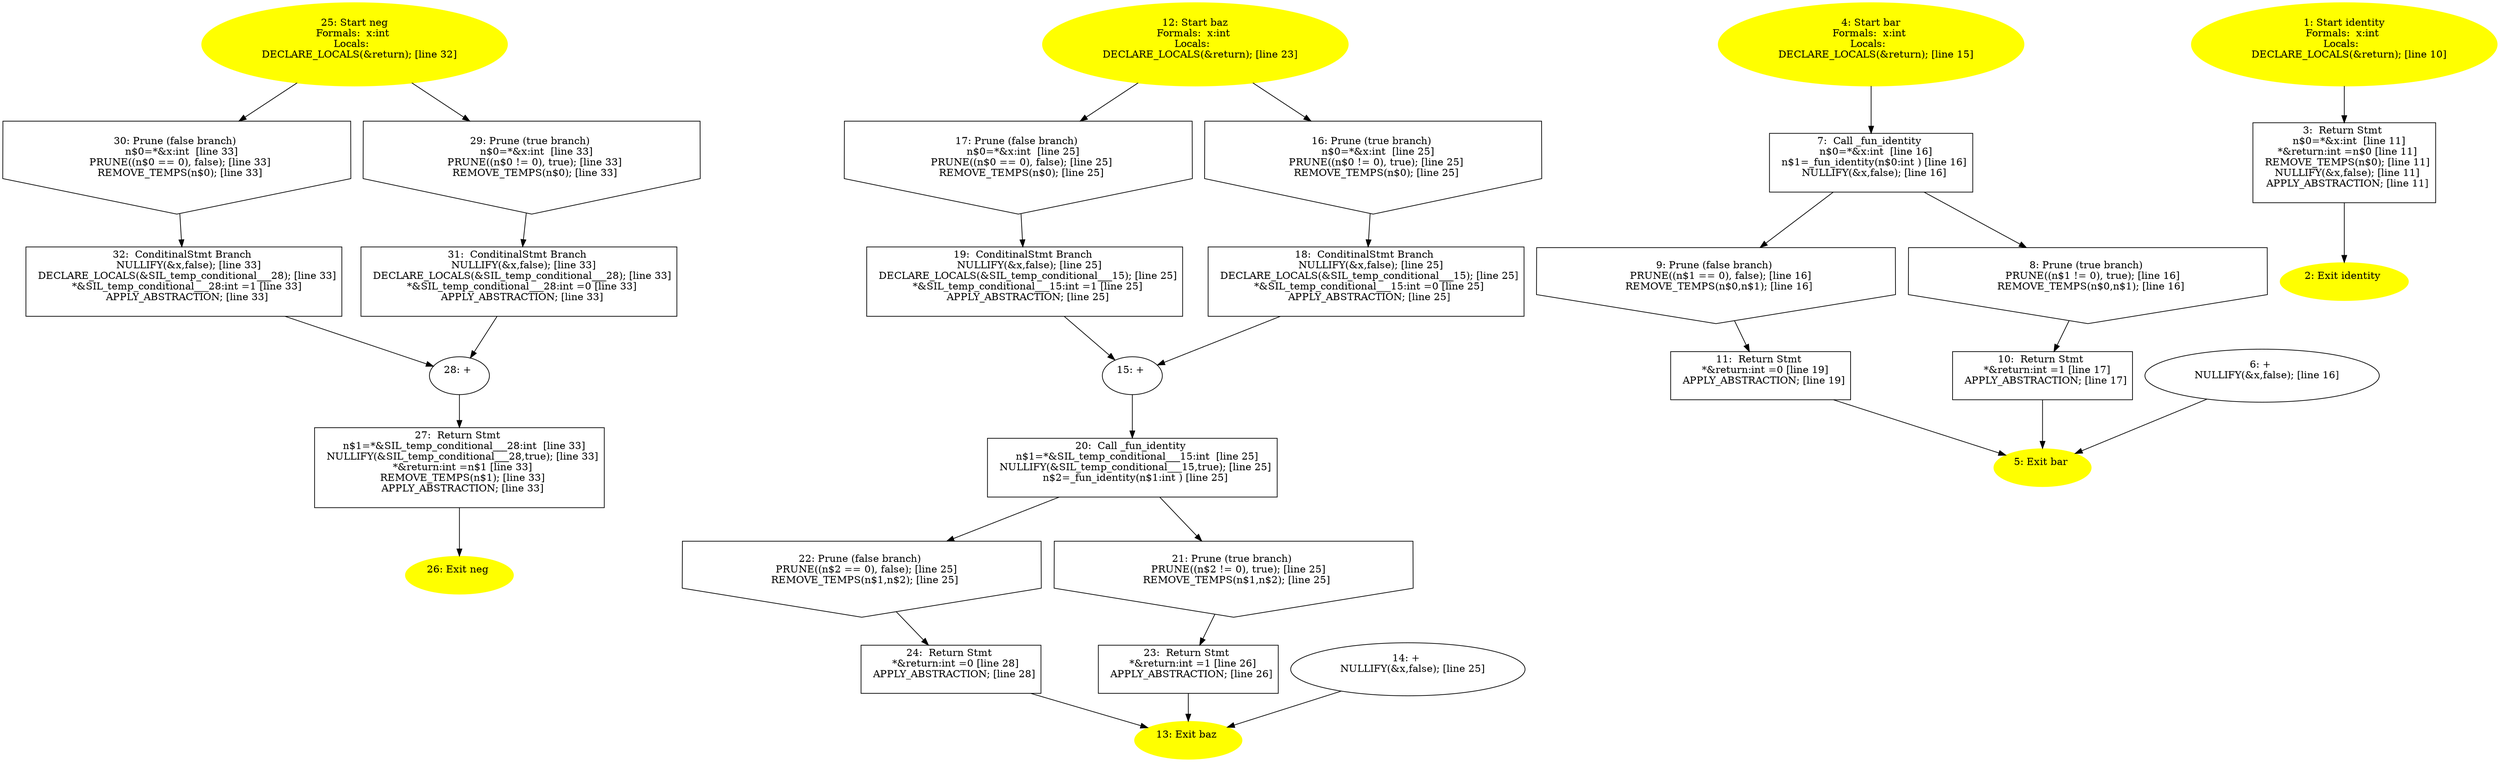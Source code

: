 digraph iCFG {
32 [label="32:  ConditinalStmt Branch \n   NULLIFY(&x,false); [line 33]\n  DECLARE_LOCALS(&SIL_temp_conditional___28); [line 33]\n  *&SIL_temp_conditional___28:int =1 [line 33]\n  APPLY_ABSTRACTION; [line 33]\n " shape="box"]
	

	 32 -> 28 ;
31 [label="31:  ConditinalStmt Branch \n   NULLIFY(&x,false); [line 33]\n  DECLARE_LOCALS(&SIL_temp_conditional___28); [line 33]\n  *&SIL_temp_conditional___28:int =0 [line 33]\n  APPLY_ABSTRACTION; [line 33]\n " shape="box"]
	

	 31 -> 28 ;
30 [label="30: Prune (false branch) \n   n$0=*&x:int  [line 33]\n  PRUNE((n$0 == 0), false); [line 33]\n  REMOVE_TEMPS(n$0); [line 33]\n " shape="invhouse"]
	

	 30 -> 32 ;
29 [label="29: Prune (true branch) \n   n$0=*&x:int  [line 33]\n  PRUNE((n$0 != 0), true); [line 33]\n  REMOVE_TEMPS(n$0); [line 33]\n " shape="invhouse"]
	

	 29 -> 31 ;
28 [label="28: + \n  " ]
	

	 28 -> 27 ;
27 [label="27:  Return Stmt \n   n$1=*&SIL_temp_conditional___28:int  [line 33]\n  NULLIFY(&SIL_temp_conditional___28,true); [line 33]\n  *&return:int =n$1 [line 33]\n  REMOVE_TEMPS(n$1); [line 33]\n  APPLY_ABSTRACTION; [line 33]\n " shape="box"]
	

	 27 -> 26 ;
26 [label="26: Exit neg \n  " color=yellow style=filled]
	

25 [label="25: Start neg\nFormals:  x:int \nLocals:  \n   DECLARE_LOCALS(&return); [line 32]\n " color=yellow style=filled]
	

	 25 -> 29 ;
	 25 -> 30 ;
24 [label="24:  Return Stmt \n   *&return:int =0 [line 28]\n  APPLY_ABSTRACTION; [line 28]\n " shape="box"]
	

	 24 -> 13 ;
23 [label="23:  Return Stmt \n   *&return:int =1 [line 26]\n  APPLY_ABSTRACTION; [line 26]\n " shape="box"]
	

	 23 -> 13 ;
22 [label="22: Prune (false branch) \n   PRUNE((n$2 == 0), false); [line 25]\n  REMOVE_TEMPS(n$1,n$2); [line 25]\n " shape="invhouse"]
	

	 22 -> 24 ;
21 [label="21: Prune (true branch) \n   PRUNE((n$2 != 0), true); [line 25]\n  REMOVE_TEMPS(n$1,n$2); [line 25]\n " shape="invhouse"]
	

	 21 -> 23 ;
20 [label="20:  Call _fun_identity \n   n$1=*&SIL_temp_conditional___15:int  [line 25]\n  NULLIFY(&SIL_temp_conditional___15,true); [line 25]\n  n$2=_fun_identity(n$1:int ) [line 25]\n " shape="box"]
	

	 20 -> 21 ;
	 20 -> 22 ;
19 [label="19:  ConditinalStmt Branch \n   NULLIFY(&x,false); [line 25]\n  DECLARE_LOCALS(&SIL_temp_conditional___15); [line 25]\n  *&SIL_temp_conditional___15:int =1 [line 25]\n  APPLY_ABSTRACTION; [line 25]\n " shape="box"]
	

	 19 -> 15 ;
18 [label="18:  ConditinalStmt Branch \n   NULLIFY(&x,false); [line 25]\n  DECLARE_LOCALS(&SIL_temp_conditional___15); [line 25]\n  *&SIL_temp_conditional___15:int =0 [line 25]\n  APPLY_ABSTRACTION; [line 25]\n " shape="box"]
	

	 18 -> 15 ;
17 [label="17: Prune (false branch) \n   n$0=*&x:int  [line 25]\n  PRUNE((n$0 == 0), false); [line 25]\n  REMOVE_TEMPS(n$0); [line 25]\n " shape="invhouse"]
	

	 17 -> 19 ;
16 [label="16: Prune (true branch) \n   n$0=*&x:int  [line 25]\n  PRUNE((n$0 != 0), true); [line 25]\n  REMOVE_TEMPS(n$0); [line 25]\n " shape="invhouse"]
	

	 16 -> 18 ;
15 [label="15: + \n  " ]
	

	 15 -> 20 ;
14 [label="14: + \n   NULLIFY(&x,false); [line 25]\n " ]
	

	 14 -> 13 ;
13 [label="13: Exit baz \n  " color=yellow style=filled]
	

12 [label="12: Start baz\nFormals:  x:int \nLocals:  \n   DECLARE_LOCALS(&return); [line 23]\n " color=yellow style=filled]
	

	 12 -> 16 ;
	 12 -> 17 ;
11 [label="11:  Return Stmt \n   *&return:int =0 [line 19]\n  APPLY_ABSTRACTION; [line 19]\n " shape="box"]
	

	 11 -> 5 ;
10 [label="10:  Return Stmt \n   *&return:int =1 [line 17]\n  APPLY_ABSTRACTION; [line 17]\n " shape="box"]
	

	 10 -> 5 ;
9 [label="9: Prune (false branch) \n   PRUNE((n$1 == 0), false); [line 16]\n  REMOVE_TEMPS(n$0,n$1); [line 16]\n " shape="invhouse"]
	

	 9 -> 11 ;
8 [label="8: Prune (true branch) \n   PRUNE((n$1 != 0), true); [line 16]\n  REMOVE_TEMPS(n$0,n$1); [line 16]\n " shape="invhouse"]
	

	 8 -> 10 ;
7 [label="7:  Call _fun_identity \n   n$0=*&x:int  [line 16]\n  n$1=_fun_identity(n$0:int ) [line 16]\n  NULLIFY(&x,false); [line 16]\n " shape="box"]
	

	 7 -> 8 ;
	 7 -> 9 ;
6 [label="6: + \n   NULLIFY(&x,false); [line 16]\n " ]
	

	 6 -> 5 ;
5 [label="5: Exit bar \n  " color=yellow style=filled]
	

4 [label="4: Start bar\nFormals:  x:int \nLocals:  \n   DECLARE_LOCALS(&return); [line 15]\n " color=yellow style=filled]
	

	 4 -> 7 ;
3 [label="3:  Return Stmt \n   n$0=*&x:int  [line 11]\n  *&return:int =n$0 [line 11]\n  REMOVE_TEMPS(n$0); [line 11]\n  NULLIFY(&x,false); [line 11]\n  APPLY_ABSTRACTION; [line 11]\n " shape="box"]
	

	 3 -> 2 ;
2 [label="2: Exit identity \n  " color=yellow style=filled]
	

1 [label="1: Start identity\nFormals:  x:int \nLocals:  \n   DECLARE_LOCALS(&return); [line 10]\n " color=yellow style=filled]
	

	 1 -> 3 ;
}
